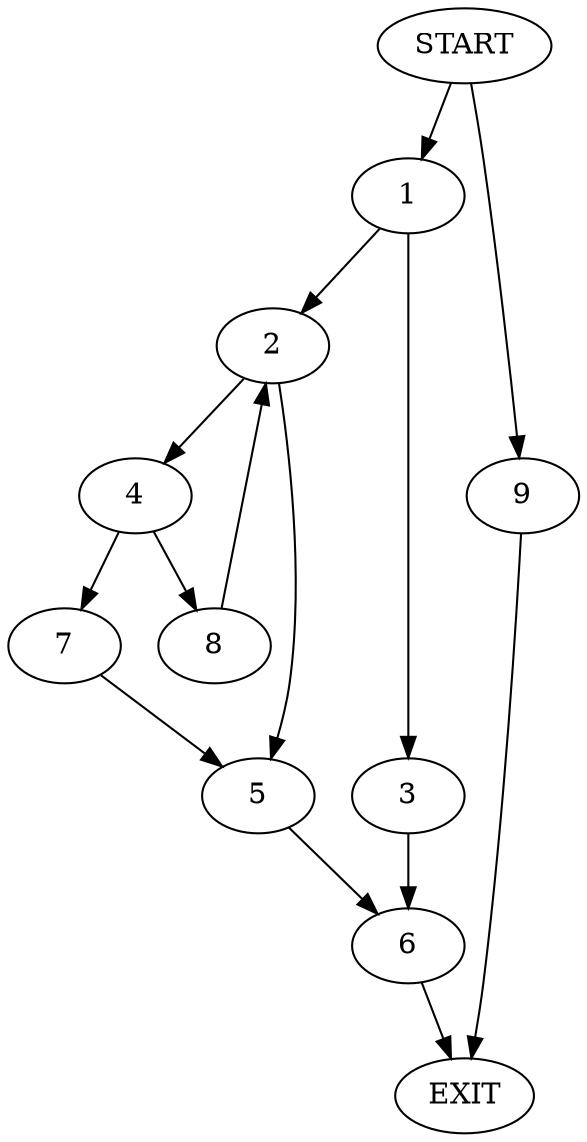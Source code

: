 digraph {
0 [label="START"]
10 [label="EXIT"]
0 -> 1
1 -> 2
1 -> 3
2 -> 4
2 -> 5
3 -> 6
6 -> 10
5 -> 6
4 -> 7
4 -> 8
7 -> 5
8 -> 2
0 -> 9
9 -> 10
}

